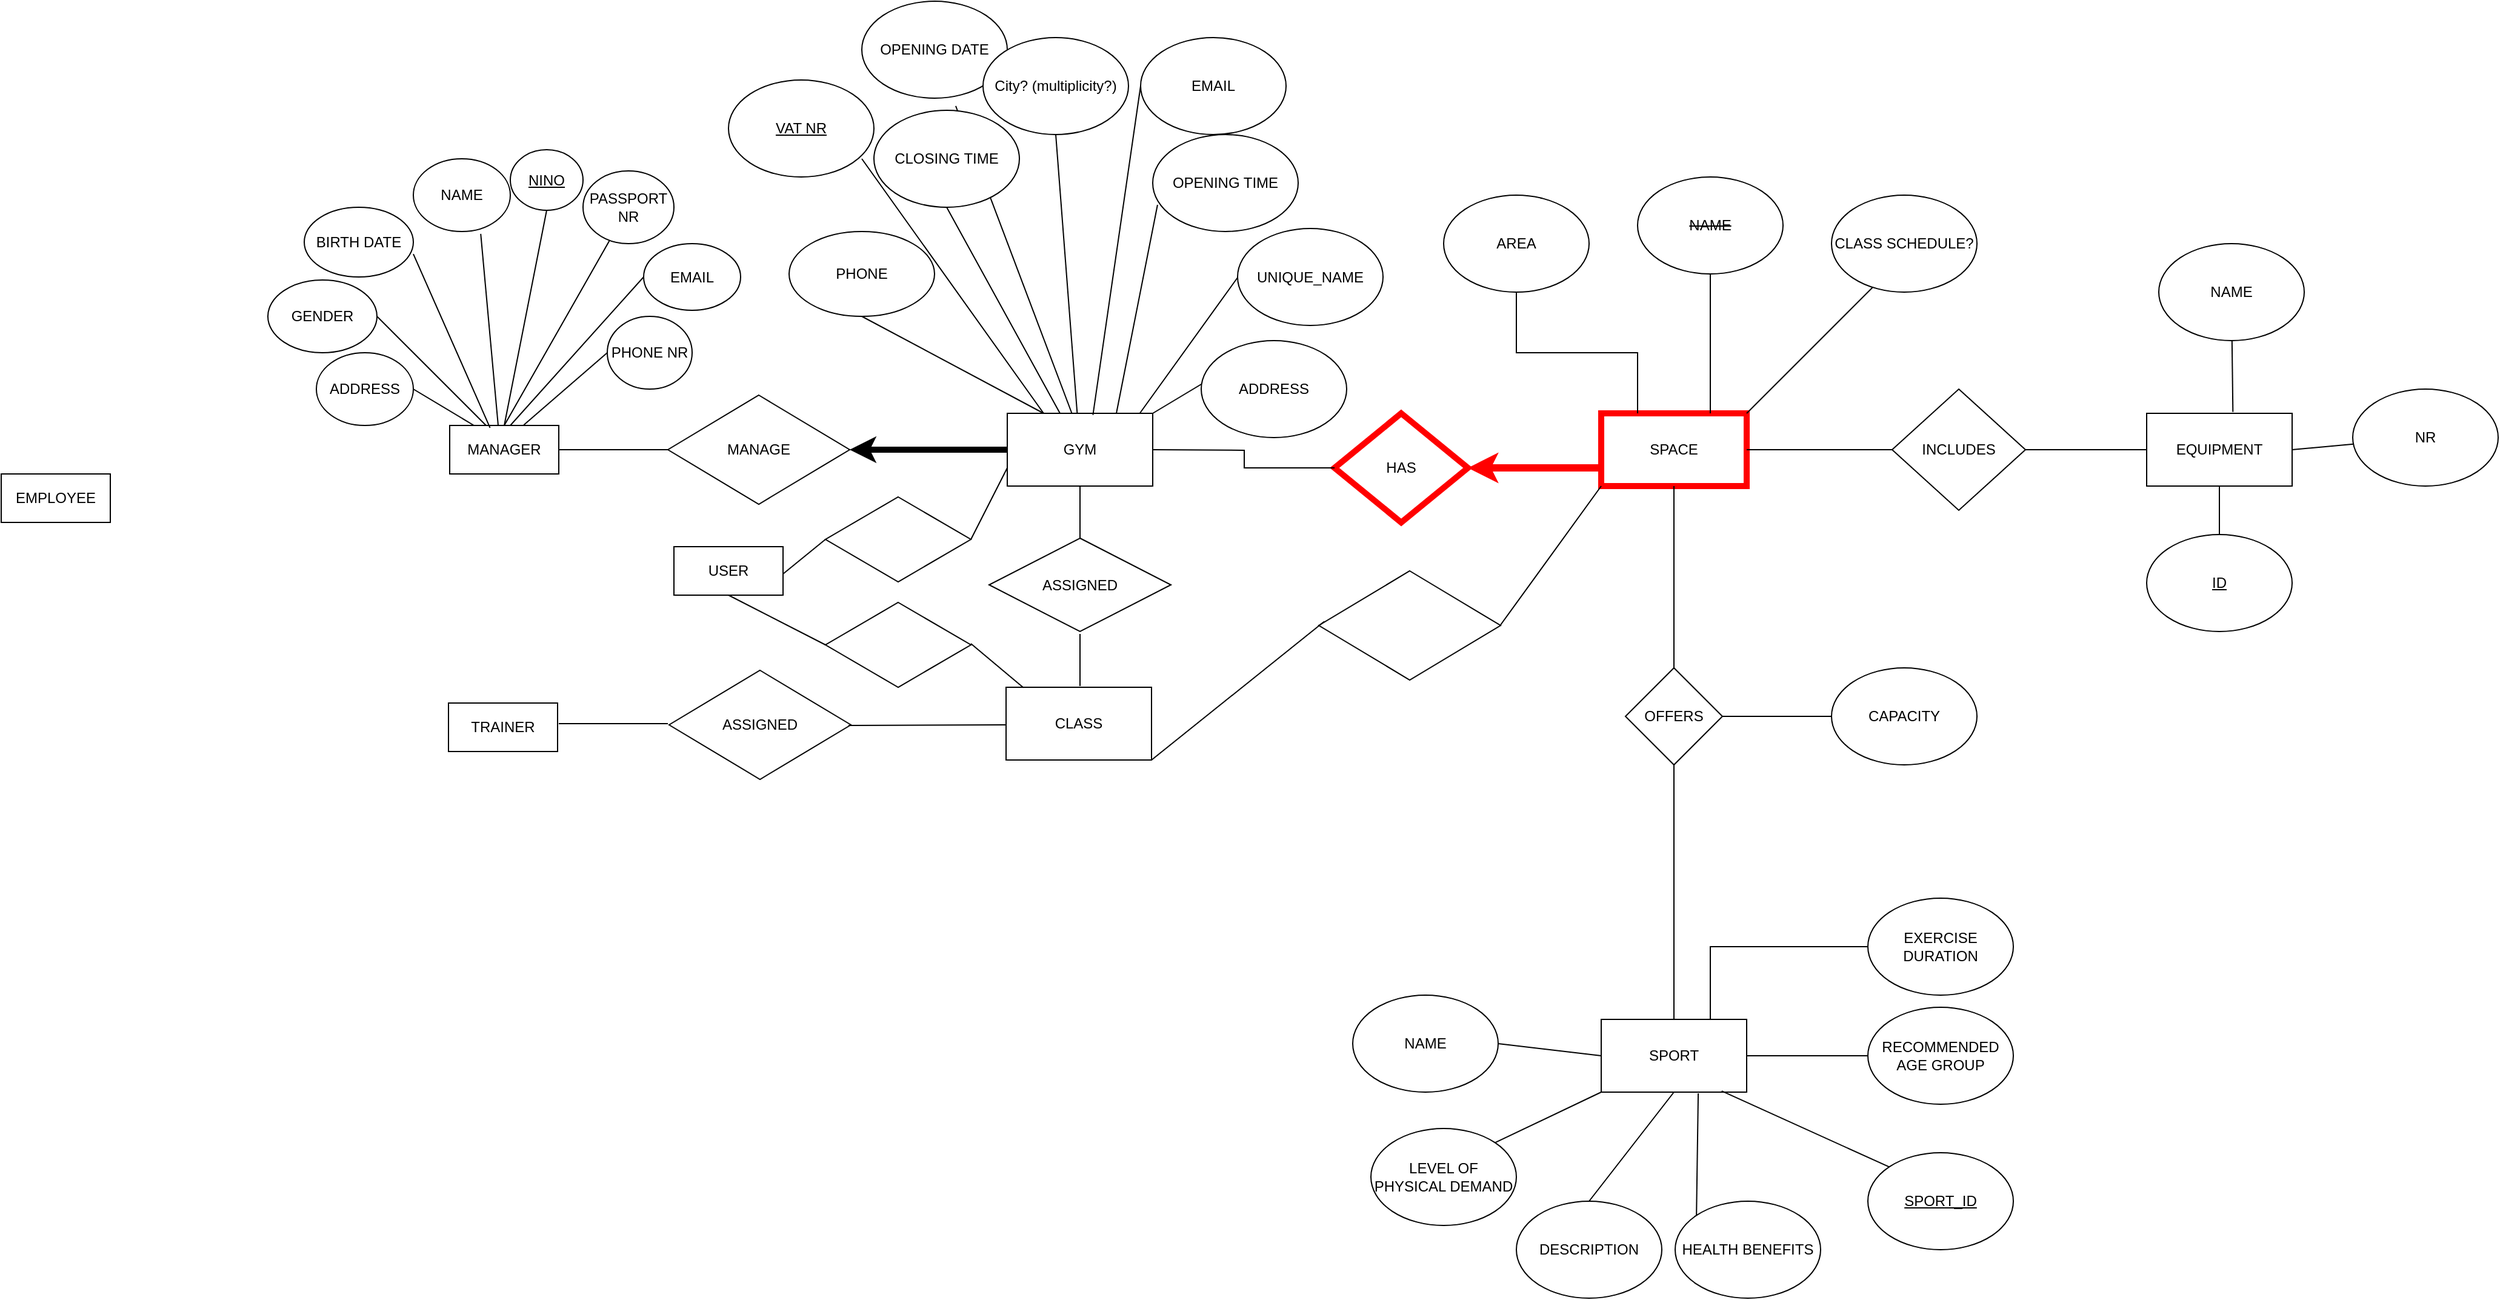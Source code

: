 <mxfile version="15.5.4" type="github">
  <diagram id="hdg2vdtkORWnQn_9mXNy" name="Page-1">
    <mxGraphModel dx="2086" dy="1724" grid="1" gridSize="10" guides="1" tooltips="1" connect="1" arrows="1" fold="1" page="1" pageScale="1" pageWidth="827" pageHeight="1169" math="0" shadow="0">
      <root>
        <mxCell id="0" />
        <mxCell id="1" parent="0" />
        <mxCell id="4TRkInArZm3En_-aM4AT-1" value="GYM" style="rounded=0;whiteSpace=wrap;html=1;hachureGap=4;pointerEvents=0;" parent="1" vertex="1">
          <mxGeometry x="570" y="190" width="120" height="60" as="geometry" />
        </mxCell>
        <mxCell id="4TRkInArZm3En_-aM4AT-2" value="MANAGE" style="rhombus;whiteSpace=wrap;html=1;hachureGap=4;pointerEvents=0;" parent="1" vertex="1">
          <mxGeometry x="290" y="175" width="150" height="90" as="geometry" />
        </mxCell>
        <mxCell id="4TRkInArZm3En_-aM4AT-4" value="" style="endArrow=none;html=1;sourcePerimeterSpacing=8;targetPerimeterSpacing=8;exitX=0;exitY=0.5;exitDx=0;exitDy=0;entryX=0.5;entryY=0;entryDx=0;entryDy=0;" parent="1" source="4TRkInArZm3En_-aM4AT-2" target="4TRkInArZm3En_-aM4AT-5" edge="1">
          <mxGeometry width="50" height="50" relative="1" as="geometry">
            <mxPoint x="370" y="220" as="sourcePoint" />
            <mxPoint x="260" y="220" as="targetPoint" />
          </mxGeometry>
        </mxCell>
        <mxCell id="4TRkInArZm3En_-aM4AT-5" value="MANAGER" style="rounded=0;whiteSpace=wrap;html=1;hachureGap=4;pointerEvents=0;direction=south;" parent="1" vertex="1">
          <mxGeometry x="110" y="200" width="90" height="40" as="geometry" />
        </mxCell>
        <mxCell id="4TRkInArZm3En_-aM4AT-6" value="&lt;u&gt;NINO&lt;/u&gt;" style="ellipse;whiteSpace=wrap;html=1;hachureGap=4;pointerEvents=0;" parent="1" vertex="1">
          <mxGeometry x="160" y="-27.5" width="60" height="50" as="geometry" />
        </mxCell>
        <mxCell id="4TRkInArZm3En_-aM4AT-10" value="PASSPORT NR" style="ellipse;whiteSpace=wrap;html=1;hachureGap=4;pointerEvents=0;" parent="1" vertex="1">
          <mxGeometry x="220" y="-10" width="75" height="60" as="geometry" />
        </mxCell>
        <mxCell id="4TRkInArZm3En_-aM4AT-11" value="EMAIL" style="ellipse;whiteSpace=wrap;html=1;hachureGap=4;pointerEvents=0;" parent="1" vertex="1">
          <mxGeometry x="270" y="50" width="80" height="55" as="geometry" />
        </mxCell>
        <mxCell id="4TRkInArZm3En_-aM4AT-13" value="NAME" style="ellipse;whiteSpace=wrap;html=1;hachureGap=4;pointerEvents=0;" parent="1" vertex="1">
          <mxGeometry x="80" y="-20" width="80" height="60" as="geometry" />
        </mxCell>
        <mxCell id="4TRkInArZm3En_-aM4AT-15" value="BIRTH DATE" style="ellipse;whiteSpace=wrap;html=1;hachureGap=4;pointerEvents=0;" parent="1" vertex="1">
          <mxGeometry x="-10" y="20" width="90" height="57.5" as="geometry" />
        </mxCell>
        <mxCell id="4TRkInArZm3En_-aM4AT-17" value="GENDER" style="ellipse;whiteSpace=wrap;html=1;hachureGap=4;pointerEvents=0;" parent="1" vertex="1">
          <mxGeometry x="-40" y="80" width="90" height="60" as="geometry" />
        </mxCell>
        <mxCell id="4TRkInArZm3En_-aM4AT-19" value="ADDRESS" style="ellipse;whiteSpace=wrap;html=1;hachureGap=4;pointerEvents=0;" parent="1" vertex="1">
          <mxGeometry y="140" width="80" height="60" as="geometry" />
        </mxCell>
        <mxCell id="4TRkInArZm3En_-aM4AT-23" value="PHONE NR" style="ellipse;whiteSpace=wrap;html=1;hachureGap=4;pointerEvents=0;" parent="1" vertex="1">
          <mxGeometry x="240" y="110" width="70" height="60" as="geometry" />
        </mxCell>
        <mxCell id="4TRkInArZm3En_-aM4AT-25" value="" style="endArrow=none;html=1;startSize=14;endSize=14;sourcePerimeterSpacing=8;targetPerimeterSpacing=8;exitX=1;exitY=0;exitDx=0;exitDy=0;entryX=0.5;entryY=0;entryDx=0;entryDy=0;" parent="1" source="4TRkInArZm3En_-aM4AT-1" target="4TRkInArZm3En_-aM4AT-26" edge="1">
          <mxGeometry width="50" height="50" relative="1" as="geometry">
            <mxPoint x="380" y="410" as="sourcePoint" />
            <mxPoint x="300" y="470" as="targetPoint" />
          </mxGeometry>
        </mxCell>
        <mxCell id="4TRkInArZm3En_-aM4AT-26" value="ADDRESS" style="ellipse;whiteSpace=wrap;html=1;hachureGap=4;pointerEvents=0;" parent="1" vertex="1">
          <mxGeometry x="730" y="130" width="120" height="80" as="geometry" />
        </mxCell>
        <mxCell id="4TRkInArZm3En_-aM4AT-29" value="&lt;u&gt;VAT NR&lt;/u&gt;" style="ellipse;whiteSpace=wrap;html=1;hachureGap=4;pointerEvents=0;" parent="1" vertex="1">
          <mxGeometry x="340" y="-85" width="120" height="80" as="geometry" />
        </mxCell>
        <mxCell id="4TRkInArZm3En_-aM4AT-30" value="UNIQUE_NAME" style="ellipse;whiteSpace=wrap;html=1;hachureGap=4;pointerEvents=0;" parent="1" vertex="1">
          <mxGeometry x="760" y="37.5" width="120" height="80" as="geometry" />
        </mxCell>
        <mxCell id="4TRkInArZm3En_-aM4AT-31" value="OPENING DATE" style="ellipse;whiteSpace=wrap;html=1;hachureGap=4;pointerEvents=0;" parent="1" vertex="1">
          <mxGeometry x="450" y="-150" width="120" height="80" as="geometry" />
        </mxCell>
        <mxCell id="4TRkInArZm3En_-aM4AT-32" value="PHONE" style="ellipse;whiteSpace=wrap;html=1;hachureGap=4;pointerEvents=0;" parent="1" vertex="1">
          <mxGeometry x="390" y="40" width="120" height="70" as="geometry" />
        </mxCell>
        <mxCell id="4TRkInArZm3En_-aM4AT-33" value="EMAIL" style="ellipse;whiteSpace=wrap;html=1;hachureGap=4;pointerEvents=0;" parent="1" vertex="1">
          <mxGeometry x="680" y="-120" width="120" height="80" as="geometry" />
        </mxCell>
        <mxCell id="4TRkInArZm3En_-aM4AT-34" value="OPENING TIME" style="ellipse;whiteSpace=wrap;html=1;hachureGap=4;pointerEvents=0;" parent="1" vertex="1">
          <mxGeometry x="690" y="-40" width="120" height="80" as="geometry" />
        </mxCell>
        <mxCell id="4TRkInArZm3En_-aM4AT-35" value="" style="endArrow=none;html=1;startSize=14;endSize=14;sourcePerimeterSpacing=8;targetPerimeterSpacing=8;exitX=0.25;exitY=0;exitDx=0;exitDy=0;" parent="1" source="4TRkInArZm3En_-aM4AT-1" edge="1">
          <mxGeometry width="50" height="50" relative="1" as="geometry">
            <mxPoint x="390" y="310" as="sourcePoint" />
            <mxPoint x="450" y="-20" as="targetPoint" />
          </mxGeometry>
        </mxCell>
        <mxCell id="4TRkInArZm3En_-aM4AT-36" value="" style="endArrow=none;html=1;startSize=14;endSize=14;sourcePerimeterSpacing=8;targetPerimeterSpacing=8;exitX=0.911;exitY=0;exitDx=0;exitDy=0;exitPerimeter=0;" parent="1" source="4TRkInArZm3En_-aM4AT-1" edge="1">
          <mxGeometry width="50" height="50" relative="1" as="geometry">
            <mxPoint x="390" y="310" as="sourcePoint" />
            <mxPoint x="760" y="78" as="targetPoint" />
          </mxGeometry>
        </mxCell>
        <mxCell id="4TRkInArZm3En_-aM4AT-37" value="" style="endArrow=none;html=1;startSize=14;endSize=14;sourcePerimeterSpacing=8;targetPerimeterSpacing=8;entryX=0.033;entryY=0.725;entryDx=0;entryDy=0;entryPerimeter=0;" parent="1" target="4TRkInArZm3En_-aM4AT-34" edge="1">
          <mxGeometry width="50" height="50" relative="1" as="geometry">
            <mxPoint x="660" y="190" as="sourcePoint" />
            <mxPoint x="710" y="70" as="targetPoint" />
          </mxGeometry>
        </mxCell>
        <mxCell id="4TRkInArZm3En_-aM4AT-38" value="" style="endArrow=none;html=1;startSize=14;endSize=14;sourcePerimeterSpacing=8;targetPerimeterSpacing=8;exitX=0.444;exitY=0;exitDx=0;exitDy=0;exitPerimeter=0;" parent="1" source="4TRkInArZm3En_-aM4AT-1" target="4TRkInArZm3En_-aM4AT-31" edge="1">
          <mxGeometry width="50" height="50" relative="1" as="geometry">
            <mxPoint x="390" y="310" as="sourcePoint" />
            <mxPoint x="550" y="-70" as="targetPoint" />
          </mxGeometry>
        </mxCell>
        <mxCell id="4TRkInArZm3En_-aM4AT-39" value="" style="endArrow=none;html=1;startSize=14;endSize=14;sourcePerimeterSpacing=8;targetPerimeterSpacing=8;exitX=0.25;exitY=0;exitDx=0;exitDy=0;entryX=0.5;entryY=1;entryDx=0;entryDy=0;" parent="1" source="4TRkInArZm3En_-aM4AT-1" target="4TRkInArZm3En_-aM4AT-32" edge="1">
          <mxGeometry width="50" height="50" relative="1" as="geometry">
            <mxPoint x="390" y="310" as="sourcePoint" />
            <mxPoint x="440" y="260" as="targetPoint" />
          </mxGeometry>
        </mxCell>
        <mxCell id="4TRkInArZm3En_-aM4AT-41" value="" style="endArrow=none;html=1;startSize=14;endSize=14;sourcePerimeterSpacing=8;targetPerimeterSpacing=8;entryX=0;entryY=0.5;entryDx=0;entryDy=0;exitX=0.589;exitY=0.022;exitDx=0;exitDy=0;exitPerimeter=0;" parent="1" source="4TRkInArZm3En_-aM4AT-1" target="4TRkInArZm3En_-aM4AT-33" edge="1">
          <mxGeometry width="50" height="50" relative="1" as="geometry">
            <mxPoint x="390" y="310" as="sourcePoint" />
            <mxPoint x="440" y="260" as="targetPoint" />
          </mxGeometry>
        </mxCell>
        <mxCell id="4TRkInArZm3En_-aM4AT-42" value="SPORT" style="rounded=0;whiteSpace=wrap;html=1;hachureGap=4;pointerEvents=0;" parent="1" vertex="1">
          <mxGeometry x="1060" y="690" width="120" height="60" as="geometry" />
        </mxCell>
        <mxCell id="4TRkInArZm3En_-aM4AT-43" value="NAME" style="ellipse;whiteSpace=wrap;html=1;hachureGap=4;pointerEvents=0;" parent="1" vertex="1">
          <mxGeometry x="855" y="670" width="120" height="80" as="geometry" />
        </mxCell>
        <mxCell id="4TRkInArZm3En_-aM4AT-44" value="DESCRIPTION" style="ellipse;whiteSpace=wrap;html=1;hachureGap=4;pointerEvents=0;" parent="1" vertex="1">
          <mxGeometry x="990" y="840" width="120" height="80" as="geometry" />
        </mxCell>
        <mxCell id="4TRkInArZm3En_-aM4AT-45" value="HEALTH BENEFITS" style="ellipse;whiteSpace=wrap;html=1;hachureGap=4;pointerEvents=0;" parent="1" vertex="1">
          <mxGeometry x="1121" y="840" width="120" height="80" as="geometry" />
        </mxCell>
        <mxCell id="4TRkInArZm3En_-aM4AT-46" value="RECOMMENDED AGE GROUP" style="ellipse;whiteSpace=wrap;html=1;hachureGap=4;pointerEvents=0;" parent="1" vertex="1">
          <mxGeometry x="1280" y="680" width="120" height="80" as="geometry" />
        </mxCell>
        <mxCell id="4TRkInArZm3En_-aM4AT-47" value="EXERCISE DURATION" style="ellipse;whiteSpace=wrap;html=1;hachureGap=4;pointerEvents=0;" parent="1" vertex="1">
          <mxGeometry x="1280" y="590" width="120" height="80" as="geometry" />
        </mxCell>
        <mxCell id="4TRkInArZm3En_-aM4AT-48" value="LEVEL OF PHYSICAL DEMAND" style="ellipse;whiteSpace=wrap;html=1;hachureGap=4;pointerEvents=0;" parent="1" vertex="1">
          <mxGeometry x="870" y="780" width="120" height="80" as="geometry" />
        </mxCell>
        <mxCell id="4TRkInArZm3En_-aM4AT-50" value="" style="endArrow=none;html=1;startSize=14;endSize=14;sourcePerimeterSpacing=8;targetPerimeterSpacing=8;exitX=1;exitY=0.5;exitDx=0;exitDy=0;entryX=0;entryY=0.5;entryDx=0;entryDy=0;" parent="1" source="4TRkInArZm3En_-aM4AT-43" target="4TRkInArZm3En_-aM4AT-42" edge="1">
          <mxGeometry width="50" height="50" relative="1" as="geometry">
            <mxPoint x="390" y="690" as="sourcePoint" />
            <mxPoint x="440" y="640" as="targetPoint" />
          </mxGeometry>
        </mxCell>
        <mxCell id="4TRkInArZm3En_-aM4AT-51" value="" style="endArrow=none;html=1;startSize=14;endSize=14;sourcePerimeterSpacing=8;targetPerimeterSpacing=8;exitX=1;exitY=0;exitDx=0;exitDy=0;entryX=0;entryY=1;entryDx=0;entryDy=0;" parent="1" source="4TRkInArZm3En_-aM4AT-48" target="4TRkInArZm3En_-aM4AT-42" edge="1">
          <mxGeometry width="50" height="50" relative="1" as="geometry">
            <mxPoint x="390" y="690" as="sourcePoint" />
            <mxPoint x="440" y="640" as="targetPoint" />
          </mxGeometry>
        </mxCell>
        <mxCell id="4TRkInArZm3En_-aM4AT-52" value="" style="endArrow=none;html=1;startSize=14;endSize=14;sourcePerimeterSpacing=8;targetPerimeterSpacing=8;exitX=0.5;exitY=0;exitDx=0;exitDy=0;entryX=0.5;entryY=1;entryDx=0;entryDy=0;" parent="1" source="4TRkInArZm3En_-aM4AT-44" target="4TRkInArZm3En_-aM4AT-42" edge="1">
          <mxGeometry width="50" height="50" relative="1" as="geometry">
            <mxPoint x="400" y="890" as="sourcePoint" />
            <mxPoint x="450" y="840" as="targetPoint" />
          </mxGeometry>
        </mxCell>
        <mxCell id="4TRkInArZm3En_-aM4AT-53" value="" style="endArrow=none;html=1;startSize=14;endSize=14;sourcePerimeterSpacing=8;targetPerimeterSpacing=8;entryX=0;entryY=0;entryDx=0;entryDy=0;exitX=0.667;exitY=1.017;exitDx=0;exitDy=0;exitPerimeter=0;" parent="1" source="4TRkInArZm3En_-aM4AT-42" target="4TRkInArZm3En_-aM4AT-45" edge="1">
          <mxGeometry width="50" height="50" relative="1" as="geometry">
            <mxPoint x="430" y="720" as="sourcePoint" />
            <mxPoint x="440" y="640" as="targetPoint" />
          </mxGeometry>
        </mxCell>
        <mxCell id="4TRkInArZm3En_-aM4AT-54" value="" style="endArrow=none;html=1;startSize=14;endSize=14;sourcePerimeterSpacing=8;targetPerimeterSpacing=8;entryX=1;entryY=0.5;entryDx=0;entryDy=0;exitX=0;exitY=0.5;exitDx=0;exitDy=0;" parent="1" source="4TRkInArZm3En_-aM4AT-46" target="4TRkInArZm3En_-aM4AT-42" edge="1">
          <mxGeometry width="50" height="50" relative="1" as="geometry">
            <mxPoint x="390" y="690" as="sourcePoint" />
            <mxPoint x="440" y="640" as="targetPoint" />
          </mxGeometry>
        </mxCell>
        <mxCell id="TNOlmFblQoI8VBXt5ZoZ-1" value="City? (multiplicity?)" style="ellipse;whiteSpace=wrap;html=1;" parent="1" vertex="1">
          <mxGeometry x="550" y="-120" width="120" height="80" as="geometry" />
        </mxCell>
        <mxCell id="TNOlmFblQoI8VBXt5ZoZ-2" value="" style="endArrow=none;html=1;entryX=0.5;entryY=1;entryDx=0;entryDy=0;" parent="1" source="4TRkInArZm3En_-aM4AT-1" target="TNOlmFblQoI8VBXt5ZoZ-1" edge="1">
          <mxGeometry width="50" height="50" relative="1" as="geometry">
            <mxPoint x="630" y="180" as="sourcePoint" />
            <mxPoint x="840" y="290" as="targetPoint" />
          </mxGeometry>
        </mxCell>
        <mxCell id="TNOlmFblQoI8VBXt5ZoZ-3" value="CLOSING TIME" style="ellipse;whiteSpace=wrap;html=1;" parent="1" vertex="1">
          <mxGeometry x="460" y="-60" width="120" height="80" as="geometry" />
        </mxCell>
        <mxCell id="TNOlmFblQoI8VBXt5ZoZ-4" value="" style="endArrow=none;html=1;exitX=0.5;exitY=1;exitDx=0;exitDy=0;" parent="1" source="TNOlmFblQoI8VBXt5ZoZ-3" target="4TRkInArZm3En_-aM4AT-1" edge="1">
          <mxGeometry width="50" height="50" relative="1" as="geometry">
            <mxPoint x="710" y="340" as="sourcePoint" />
            <mxPoint x="760" y="290" as="targetPoint" />
          </mxGeometry>
        </mxCell>
        <mxCell id="TNOlmFblQoI8VBXt5ZoZ-7" value="SPACE" style="rounded=0;whiteSpace=wrap;html=1;strokeWidth=5;strokeColor=#FF0000;" parent="1" vertex="1">
          <mxGeometry x="1060" y="190" width="120" height="60" as="geometry" />
        </mxCell>
        <mxCell id="TNOlmFblQoI8VBXt5ZoZ-8" value="&lt;strike&gt;NAME&lt;/strike&gt;" style="ellipse;whiteSpace=wrap;html=1;" parent="1" vertex="1">
          <mxGeometry x="1090" y="-5" width="120" height="80" as="geometry" />
        </mxCell>
        <mxCell id="TNOlmFblQoI8VBXt5ZoZ-10" value="" style="endArrow=none;html=1;exitX=0.75;exitY=0;exitDx=0;exitDy=0;" parent="1" source="TNOlmFblQoI8VBXt5ZoZ-7" target="TNOlmFblQoI8VBXt5ZoZ-8" edge="1">
          <mxGeometry width="50" height="50" relative="1" as="geometry">
            <mxPoint x="1130" y="490" as="sourcePoint" />
            <mxPoint x="1180" y="440" as="targetPoint" />
          </mxGeometry>
        </mxCell>
        <mxCell id="TNOlmFblQoI8VBXt5ZoZ-13" value="HAS" style="rhombus;whiteSpace=wrap;html=1;strokeWidth=5;strokeColor=#FF0000;" parent="1" vertex="1">
          <mxGeometry x="840" y="190" width="110" height="90" as="geometry" />
        </mxCell>
        <mxCell id="TNOlmFblQoI8VBXt5ZoZ-29" value="" style="endArrow=none;html=1;fillColor=#000000;exitX=0.5;exitY=0;exitDx=0;exitDy=0;entryX=0.5;entryY=1;entryDx=0;entryDy=0;" parent="1" source="TNOlmFblQoI8VBXt5ZoZ-30" target="TNOlmFblQoI8VBXt5ZoZ-7" edge="1">
          <mxGeometry width="50" height="50" relative="1" as="geometry">
            <mxPoint x="1070" y="590" as="sourcePoint" />
            <mxPoint x="1060" y="320" as="targetPoint" />
          </mxGeometry>
        </mxCell>
        <mxCell id="TNOlmFblQoI8VBXt5ZoZ-30" value="OFFERS" style="rhombus;whiteSpace=wrap;html=1;" parent="1" vertex="1">
          <mxGeometry x="1080" y="400" width="80" height="80" as="geometry" />
        </mxCell>
        <mxCell id="TNOlmFblQoI8VBXt5ZoZ-31" value="CAPACITY" style="ellipse;whiteSpace=wrap;html=1;" parent="1" vertex="1">
          <mxGeometry x="1250" y="400" width="120" height="80" as="geometry" />
        </mxCell>
        <mxCell id="TNOlmFblQoI8VBXt5ZoZ-32" value="" style="endArrow=none;html=1;fillColor=#000000;exitX=1;exitY=0.5;exitDx=0;exitDy=0;entryX=0;entryY=0.5;entryDx=0;entryDy=0;" parent="1" source="TNOlmFblQoI8VBXt5ZoZ-30" target="TNOlmFblQoI8VBXt5ZoZ-31" edge="1">
          <mxGeometry width="50" height="50" relative="1" as="geometry">
            <mxPoint x="770" y="560" as="sourcePoint" />
            <mxPoint x="820" y="510" as="targetPoint" />
          </mxGeometry>
        </mxCell>
        <mxCell id="TNOlmFblQoI8VBXt5ZoZ-34" value="" style="endArrow=none;html=1;fillColor=#000000;entryX=0.5;entryY=0;entryDx=0;entryDy=0;exitX=0.5;exitY=1;exitDx=0;exitDy=0;" parent="1" source="TNOlmFblQoI8VBXt5ZoZ-30" target="4TRkInArZm3En_-aM4AT-42" edge="1">
          <mxGeometry width="50" height="50" relative="1" as="geometry">
            <mxPoint x="1380" y="260" as="sourcePoint" />
            <mxPoint x="820" y="510" as="targetPoint" />
          </mxGeometry>
        </mxCell>
        <mxCell id="TNOlmFblQoI8VBXt5ZoZ-56" value="EQUIPMENT" style="rounded=0;whiteSpace=wrap;html=1;" parent="1" vertex="1">
          <mxGeometry x="1510" y="190" width="120" height="60" as="geometry" />
        </mxCell>
        <mxCell id="TNOlmFblQoI8VBXt5ZoZ-57" value="INCLUDES" style="rhombus;whiteSpace=wrap;html=1;" parent="1" vertex="1">
          <mxGeometry x="1300" y="170" width="110" height="100" as="geometry" />
        </mxCell>
        <mxCell id="TNOlmFblQoI8VBXt5ZoZ-58" value="" style="endArrow=none;html=1;fillColor=#000000;entryX=1;entryY=0.5;entryDx=0;entryDy=0;exitX=0;exitY=0.5;exitDx=0;exitDy=0;" parent="1" source="TNOlmFblQoI8VBXt5ZoZ-57" target="TNOlmFblQoI8VBXt5ZoZ-7" edge="1">
          <mxGeometry width="50" height="50" relative="1" as="geometry">
            <mxPoint x="840" y="510" as="sourcePoint" />
            <mxPoint x="890" y="460" as="targetPoint" />
          </mxGeometry>
        </mxCell>
        <mxCell id="TNOlmFblQoI8VBXt5ZoZ-59" value="" style="endArrow=none;html=1;fillColor=#000000;exitX=1;exitY=0.5;exitDx=0;exitDy=0;entryX=0;entryY=0.5;entryDx=0;entryDy=0;" parent="1" source="TNOlmFblQoI8VBXt5ZoZ-57" target="TNOlmFblQoI8VBXt5ZoZ-56" edge="1">
          <mxGeometry width="50" height="50" relative="1" as="geometry">
            <mxPoint x="840" y="510" as="sourcePoint" />
            <mxPoint x="890" y="460" as="targetPoint" />
          </mxGeometry>
        </mxCell>
        <mxCell id="TNOlmFblQoI8VBXt5ZoZ-60" value="NAME" style="ellipse;whiteSpace=wrap;html=1;" parent="1" vertex="1">
          <mxGeometry x="1520" y="50" width="120" height="80" as="geometry" />
        </mxCell>
        <mxCell id="TNOlmFblQoI8VBXt5ZoZ-61" value="NR" style="ellipse;whiteSpace=wrap;html=1;" parent="1" vertex="1">
          <mxGeometry x="1680" y="170" width="120" height="80" as="geometry" />
        </mxCell>
        <mxCell id="TNOlmFblQoI8VBXt5ZoZ-64" value="" style="endArrow=none;html=1;fillColor=#000000;exitX=0.593;exitY=-0.019;exitDx=0;exitDy=0;exitPerimeter=0;" parent="1" source="TNOlmFblQoI8VBXt5ZoZ-56" target="TNOlmFblQoI8VBXt5ZoZ-60" edge="1">
          <mxGeometry width="50" height="50" relative="1" as="geometry">
            <mxPoint x="930" y="510" as="sourcePoint" />
            <mxPoint x="980" y="460" as="targetPoint" />
          </mxGeometry>
        </mxCell>
        <mxCell id="TNOlmFblQoI8VBXt5ZoZ-65" value="" style="endArrow=none;html=1;fillColor=#000000;exitX=1;exitY=0.5;exitDx=0;exitDy=0;" parent="1" source="TNOlmFblQoI8VBXt5ZoZ-56" target="TNOlmFblQoI8VBXt5ZoZ-61" edge="1">
          <mxGeometry width="50" height="50" relative="1" as="geometry">
            <mxPoint x="930" y="510" as="sourcePoint" />
            <mxPoint x="980" y="460" as="targetPoint" />
          </mxGeometry>
        </mxCell>
        <mxCell id="zpkmHXnzWcy7r22Rmnru-4" value="" style="endArrow=none;html=1;rounded=0;edgeStyle=orthogonalEdgeStyle;entryX=0;entryY=0.5;entryDx=0;entryDy=0;" parent="1" target="TNOlmFblQoI8VBXt5ZoZ-13" edge="1">
          <mxGeometry relative="1" as="geometry">
            <mxPoint x="690" y="220" as="sourcePoint" />
            <mxPoint x="710" y="290" as="targetPoint" />
          </mxGeometry>
        </mxCell>
        <mxCell id="zpkmHXnzWcy7r22Rmnru-5" value="AREA" style="ellipse;whiteSpace=wrap;html=1;" parent="1" vertex="1">
          <mxGeometry x="930" y="10" width="120" height="80" as="geometry" />
        </mxCell>
        <mxCell id="zpkmHXnzWcy7r22Rmnru-7" value="" style="endArrow=none;html=1;rounded=0;edgeStyle=orthogonalEdgeStyle;exitX=0.5;exitY=1;exitDx=0;exitDy=0;entryX=0.25;entryY=0;entryDx=0;entryDy=0;" parent="1" source="zpkmHXnzWcy7r22Rmnru-5" target="TNOlmFblQoI8VBXt5ZoZ-7" edge="1">
          <mxGeometry relative="1" as="geometry">
            <mxPoint x="1240" y="190" as="sourcePoint" />
            <mxPoint x="1400" y="190" as="targetPoint" />
          </mxGeometry>
        </mxCell>
        <mxCell id="zpkmHXnzWcy7r22Rmnru-8" value="&lt;u&gt;ID&lt;/u&gt;" style="ellipse;whiteSpace=wrap;html=1;" parent="1" vertex="1">
          <mxGeometry x="1510" y="290" width="120" height="80" as="geometry" />
        </mxCell>
        <mxCell id="zpkmHXnzWcy7r22Rmnru-9" value="" style="endArrow=none;html=1;rounded=0;edgeStyle=orthogonalEdgeStyle;exitX=0.5;exitY=1;exitDx=0;exitDy=0;" parent="1" source="TNOlmFblQoI8VBXt5ZoZ-56" target="zpkmHXnzWcy7r22Rmnru-8" edge="1">
          <mxGeometry relative="1" as="geometry">
            <mxPoint x="1240" y="290" as="sourcePoint" />
            <mxPoint x="1400" y="290" as="targetPoint" />
          </mxGeometry>
        </mxCell>
        <mxCell id="zpkmHXnzWcy7r22Rmnru-12" value="" style="endArrow=none;html=1;rounded=0;edgeStyle=orthogonalEdgeStyle;exitX=0.75;exitY=0;exitDx=0;exitDy=0;entryX=0;entryY=0.5;entryDx=0;entryDy=0;" parent="1" source="4TRkInArZm3En_-aM4AT-42" target="4TRkInArZm3En_-aM4AT-47" edge="1">
          <mxGeometry relative="1" as="geometry">
            <mxPoint x="830" y="490" as="sourcePoint" />
            <mxPoint x="990" y="490" as="targetPoint" />
          </mxGeometry>
        </mxCell>
        <mxCell id="eBdyAH_MPgxRvwM_sHwe-2" value="" style="edgeStyle=segmentEdgeStyle;endArrow=classic;html=1;rounded=0;entryX=1;entryY=0.5;entryDx=0;entryDy=0;exitX=0;exitY=0.75;exitDx=0;exitDy=0;strokeColor=#FF0000;strokeWidth=6;" parent="1" source="TNOlmFblQoI8VBXt5ZoZ-7" target="TNOlmFblQoI8VBXt5ZoZ-13" edge="1">
          <mxGeometry width="50" height="50" relative="1" as="geometry">
            <mxPoint x="890" y="430" as="sourcePoint" />
            <mxPoint x="940" y="380" as="targetPoint" />
          </mxGeometry>
        </mxCell>
        <mxCell id="eBdyAH_MPgxRvwM_sHwe-4" value="" style="edgeStyle=segmentEdgeStyle;endArrow=classic;html=1;rounded=0;entryX=1;entryY=0.5;entryDx=0;entryDy=0;exitX=0;exitY=0.5;exitDx=0;exitDy=0;strokeColor=#000000;strokeWidth=5;" parent="1" source="4TRkInArZm3En_-aM4AT-1" target="4TRkInArZm3En_-aM4AT-2" edge="1">
          <mxGeometry width="50" height="50" relative="1" as="geometry">
            <mxPoint x="550" y="219.41" as="sourcePoint" />
            <mxPoint x="440" y="219.41" as="targetPoint" />
          </mxGeometry>
        </mxCell>
        <mxCell id="eBdyAH_MPgxRvwM_sHwe-5" value="&lt;u&gt;SPORT_ID&lt;/u&gt;" style="ellipse;whiteSpace=wrap;html=1;hachureGap=4;pointerEvents=0;" parent="1" vertex="1">
          <mxGeometry x="1280" y="800" width="120" height="80" as="geometry" />
        </mxCell>
        <mxCell id="eBdyAH_MPgxRvwM_sHwe-6" value="" style="endArrow=none;html=1;startSize=14;endSize=14;sourcePerimeterSpacing=8;targetPerimeterSpacing=8;entryX=0;entryY=0;entryDx=0;entryDy=0;exitX=0.828;exitY=0.985;exitDx=0;exitDy=0;exitPerimeter=0;" parent="1" source="4TRkInArZm3En_-aM4AT-42" target="eBdyAH_MPgxRvwM_sHwe-5" edge="1">
          <mxGeometry width="50" height="50" relative="1" as="geometry">
            <mxPoint x="1150.04" y="761.02" as="sourcePoint" />
            <mxPoint x="1148.574" y="861.716" as="targetPoint" />
          </mxGeometry>
        </mxCell>
        <mxCell id="eBdyAH_MPgxRvwM_sHwe-7" value="" style="endArrow=none;html=1;exitX=1;exitY=0;exitDx=0;exitDy=0;" parent="1" source="TNOlmFblQoI8VBXt5ZoZ-7" edge="1">
          <mxGeometry width="50" height="50" relative="1" as="geometry">
            <mxPoint x="1160" y="200" as="sourcePoint" />
            <mxPoint x="1290" y="80" as="targetPoint" />
          </mxGeometry>
        </mxCell>
        <mxCell id="eBdyAH_MPgxRvwM_sHwe-8" value="CLASS SCHEDULE?" style="ellipse;whiteSpace=wrap;html=1;" parent="1" vertex="1">
          <mxGeometry x="1250" y="10" width="120" height="80" as="geometry" />
        </mxCell>
        <mxCell id="tNda1Z0GmUHyKusS0e5Z-8" value="" style="endArrow=none;html=1;rounded=0;exitX=0;exitY=0.5;exitDx=0;exitDy=0;entryX=0.5;entryY=1;entryDx=0;entryDy=0;" edge="1" parent="1" source="4TRkInArZm3En_-aM4AT-5" target="4TRkInArZm3En_-aM4AT-6">
          <mxGeometry width="50" height="50" relative="1" as="geometry">
            <mxPoint x="120" y="70" as="sourcePoint" />
            <mxPoint x="170" y="20" as="targetPoint" />
          </mxGeometry>
        </mxCell>
        <mxCell id="tNda1Z0GmUHyKusS0e5Z-9" value="" style="endArrow=none;html=1;rounded=0;exitX=0;exitY=0.5;exitDx=0;exitDy=0;" edge="1" parent="1" source="4TRkInArZm3En_-aM4AT-5" target="4TRkInArZm3En_-aM4AT-10">
          <mxGeometry width="50" height="50" relative="1" as="geometry">
            <mxPoint x="165" y="210" as="sourcePoint" />
            <mxPoint x="200" y="32.5" as="targetPoint" />
          </mxGeometry>
        </mxCell>
        <mxCell id="tNda1Z0GmUHyKusS0e5Z-10" value="" style="endArrow=none;html=1;rounded=0;entryX=0;entryY=0.5;entryDx=0;entryDy=0;" edge="1" parent="1" target="4TRkInArZm3En_-aM4AT-11">
          <mxGeometry width="50" height="50" relative="1" as="geometry">
            <mxPoint x="160" y="200" as="sourcePoint" />
            <mxPoint x="252.017" y="57.323" as="targetPoint" />
          </mxGeometry>
        </mxCell>
        <mxCell id="tNda1Z0GmUHyKusS0e5Z-11" value="" style="endArrow=none;html=1;rounded=0;entryX=0;entryY=0.5;entryDx=0;entryDy=0;exitX=-0.008;exitY=0.321;exitDx=0;exitDy=0;exitPerimeter=0;" edge="1" parent="1" source="4TRkInArZm3En_-aM4AT-5" target="4TRkInArZm3En_-aM4AT-23">
          <mxGeometry width="50" height="50" relative="1" as="geometry">
            <mxPoint x="170" y="210" as="sourcePoint" />
            <mxPoint x="280" y="87.5" as="targetPoint" />
          </mxGeometry>
        </mxCell>
        <mxCell id="tNda1Z0GmUHyKusS0e5Z-12" value="" style="endArrow=none;html=1;rounded=0;entryX=0.695;entryY=1.032;entryDx=0;entryDy=0;entryPerimeter=0;" edge="1" parent="1" target="4TRkInArZm3En_-aM4AT-13">
          <mxGeometry width="50" height="50" relative="1" as="geometry">
            <mxPoint x="150" y="200" as="sourcePoint" />
            <mxPoint x="200" y="32.5" as="targetPoint" />
          </mxGeometry>
        </mxCell>
        <mxCell id="tNda1Z0GmUHyKusS0e5Z-13" value="" style="endArrow=none;html=1;rounded=0;entryX=1;entryY=0.671;entryDx=0;entryDy=0;entryPerimeter=0;exitX=0.048;exitY=0.63;exitDx=0;exitDy=0;exitPerimeter=0;" edge="1" parent="1" source="4TRkInArZm3En_-aM4AT-5" target="4TRkInArZm3En_-aM4AT-15">
          <mxGeometry width="50" height="50" relative="1" as="geometry">
            <mxPoint x="94.4" y="198.08" as="sourcePoint" />
            <mxPoint x="80.0" y="40.0" as="targetPoint" />
          </mxGeometry>
        </mxCell>
        <mxCell id="tNda1Z0GmUHyKusS0e5Z-14" value="" style="endArrow=none;html=1;rounded=0;entryX=1;entryY=0.5;entryDx=0;entryDy=0;" edge="1" parent="1" target="4TRkInArZm3En_-aM4AT-17">
          <mxGeometry width="50" height="50" relative="1" as="geometry">
            <mxPoint x="140" y="200" as="sourcePoint" />
            <mxPoint x="90" y="68.582" as="targetPoint" />
          </mxGeometry>
        </mxCell>
        <mxCell id="tNda1Z0GmUHyKusS0e5Z-15" value="" style="endArrow=none;html=1;rounded=0;entryX=1;entryY=0.5;entryDx=0;entryDy=0;" edge="1" parent="1" target="4TRkInArZm3En_-aM4AT-19">
          <mxGeometry width="50" height="50" relative="1" as="geometry">
            <mxPoint x="130" y="200" as="sourcePoint" />
            <mxPoint x="60" y="120" as="targetPoint" />
          </mxGeometry>
        </mxCell>
        <mxCell id="tNda1Z0GmUHyKusS0e5Z-16" value="EMPLOYEE" style="rounded=0;whiteSpace=wrap;html=1;hachureGap=4;pointerEvents=0;direction=south;" vertex="1" parent="1">
          <mxGeometry x="-260" y="240" width="90" height="40" as="geometry" />
        </mxCell>
        <mxCell id="tNda1Z0GmUHyKusS0e5Z-17" value="TRAINER" style="rounded=0;whiteSpace=wrap;html=1;hachureGap=4;pointerEvents=0;direction=south;" vertex="1" parent="1">
          <mxGeometry x="109" y="429" width="90" height="40" as="geometry" />
        </mxCell>
        <mxCell id="tNda1Z0GmUHyKusS0e5Z-21" value="CLASS" style="rounded=0;whiteSpace=wrap;html=1;hachureGap=4;pointerEvents=0;" vertex="1" parent="1">
          <mxGeometry x="569" y="416" width="120" height="60" as="geometry" />
        </mxCell>
        <mxCell id="tNda1Z0GmUHyKusS0e5Z-23" value="USER" style="rounded=0;whiteSpace=wrap;html=1;hachureGap=4;pointerEvents=0;direction=south;" vertex="1" parent="1">
          <mxGeometry x="295" y="300" width="90" height="40" as="geometry" />
        </mxCell>
        <mxCell id="tNda1Z0GmUHyKusS0e5Z-24" value="ASSIGNED" style="rhombus;whiteSpace=wrap;html=1;hachureGap=4;pointerEvents=0;" vertex="1" parent="1">
          <mxGeometry x="291" y="402" width="150" height="90" as="geometry" />
        </mxCell>
        <mxCell id="tNda1Z0GmUHyKusS0e5Z-27" value="" style="endArrow=none;html=1;sourcePerimeterSpacing=8;targetPerimeterSpacing=8;exitX=0;exitY=0.5;exitDx=0;exitDy=0;entryX=0.5;entryY=0;entryDx=0;entryDy=0;" edge="1" parent="1">
          <mxGeometry width="50" height="50" relative="1" as="geometry">
            <mxPoint x="290" y="446" as="sourcePoint" />
            <mxPoint x="200" y="446" as="targetPoint" />
          </mxGeometry>
        </mxCell>
        <mxCell id="tNda1Z0GmUHyKusS0e5Z-28" value="" style="endArrow=none;html=1;sourcePerimeterSpacing=8;targetPerimeterSpacing=8;exitX=0;exitY=0.5;exitDx=0;exitDy=0;entryX=0.5;entryY=0;entryDx=0;entryDy=0;" edge="1" parent="1">
          <mxGeometry width="50" height="50" relative="1" as="geometry">
            <mxPoint x="569" y="447" as="sourcePoint" />
            <mxPoint x="439" y="447.5" as="targetPoint" />
          </mxGeometry>
        </mxCell>
        <mxCell id="tNda1Z0GmUHyKusS0e5Z-29" value="ASSIGNED" style="rhombus;whiteSpace=wrap;html=1;hachureGap=4;pointerEvents=0;" vertex="1" parent="1">
          <mxGeometry x="555" y="293" width="150" height="77" as="geometry" />
        </mxCell>
        <mxCell id="tNda1Z0GmUHyKusS0e5Z-30" value="" style="rhombus;whiteSpace=wrap;html=1;hachureGap=4;pointerEvents=0;" vertex="1" parent="1">
          <mxGeometry x="827" y="320" width="150" height="90" as="geometry" />
        </mxCell>
        <mxCell id="tNda1Z0GmUHyKusS0e5Z-31" value="" style="endArrow=none;html=1;sourcePerimeterSpacing=8;targetPerimeterSpacing=8;entryX=0.5;entryY=0;entryDx=0;entryDy=0;exitX=0;exitY=1;exitDx=0;exitDy=0;" edge="1" parent="1" source="TNOlmFblQoI8VBXt5ZoZ-7">
          <mxGeometry width="50" height="50" relative="1" as="geometry">
            <mxPoint x="1060" y="260" as="sourcePoint" />
            <mxPoint x="977" y="364.5" as="targetPoint" />
          </mxGeometry>
        </mxCell>
        <mxCell id="tNda1Z0GmUHyKusS0e5Z-32" value="" style="endArrow=none;html=1;sourcePerimeterSpacing=8;targetPerimeterSpacing=8;entryX=1;entryY=1;entryDx=0;entryDy=0;" edge="1" parent="1" target="tNda1Z0GmUHyKusS0e5Z-21">
          <mxGeometry width="50" height="50" relative="1" as="geometry">
            <mxPoint x="831.5" y="361.75" as="sourcePoint" />
            <mxPoint x="748.5" y="466.25" as="targetPoint" />
          </mxGeometry>
        </mxCell>
        <mxCell id="tNda1Z0GmUHyKusS0e5Z-34" value="" style="endArrow=none;html=1;sourcePerimeterSpacing=8;targetPerimeterSpacing=8;exitX=0.5;exitY=1;exitDx=0;exitDy=0;entryX=0.5;entryY=0;entryDx=0;entryDy=0;" edge="1" parent="1" source="4TRkInArZm3En_-aM4AT-1" target="tNda1Z0GmUHyKusS0e5Z-29">
          <mxGeometry width="50" height="50" relative="1" as="geometry">
            <mxPoint x="580" y="452" as="sourcePoint" />
            <mxPoint x="450" y="452.5" as="targetPoint" />
          </mxGeometry>
        </mxCell>
        <mxCell id="tNda1Z0GmUHyKusS0e5Z-36" value="" style="endArrow=none;html=1;sourcePerimeterSpacing=8;targetPerimeterSpacing=8;exitX=0.5;exitY=1;exitDx=0;exitDy=0;entryX=0.5;entryY=0;entryDx=0;entryDy=0;" edge="1" parent="1">
          <mxGeometry width="50" height="50" relative="1" as="geometry">
            <mxPoint x="630" y="372" as="sourcePoint" />
            <mxPoint x="630" y="415" as="targetPoint" />
            <Array as="points">
              <mxPoint x="630" y="392" />
            </Array>
          </mxGeometry>
        </mxCell>
        <mxCell id="tNda1Z0GmUHyKusS0e5Z-39" value="" style="endArrow=none;html=1;sourcePerimeterSpacing=8;targetPerimeterSpacing=8;exitX=0;exitY=0.75;exitDx=0;exitDy=0;entryX=1;entryY=0.5;entryDx=0;entryDy=0;" edge="1" parent="1" source="4TRkInArZm3En_-aM4AT-1" target="tNda1Z0GmUHyKusS0e5Z-40">
          <mxGeometry width="50" height="50" relative="1" as="geometry">
            <mxPoint x="579" y="457" as="sourcePoint" />
            <mxPoint x="520" y="280" as="targetPoint" />
          </mxGeometry>
        </mxCell>
        <mxCell id="tNda1Z0GmUHyKusS0e5Z-40" value="" style="rhombus;whiteSpace=wrap;html=1;hachureGap=4;pointerEvents=0;" vertex="1" parent="1">
          <mxGeometry x="420" y="259" width="120" height="70" as="geometry" />
        </mxCell>
        <mxCell id="tNda1Z0GmUHyKusS0e5Z-42" value="" style="endArrow=none;html=1;sourcePerimeterSpacing=8;targetPerimeterSpacing=8;exitX=0;exitY=0.5;exitDx=0;exitDy=0;" edge="1" parent="1" source="tNda1Z0GmUHyKusS0e5Z-40">
          <mxGeometry width="50" height="50" relative="1" as="geometry">
            <mxPoint x="435" y="277.5" as="sourcePoint" />
            <mxPoint x="385" y="322.5" as="targetPoint" />
          </mxGeometry>
        </mxCell>
        <mxCell id="tNda1Z0GmUHyKusS0e5Z-45" value="" style="rhombus;whiteSpace=wrap;html=1;hachureGap=4;pointerEvents=0;" vertex="1" parent="1">
          <mxGeometry x="420" y="346" width="120" height="70" as="geometry" />
        </mxCell>
        <mxCell id="tNda1Z0GmUHyKusS0e5Z-48" value="" style="endArrow=none;html=1;rounded=0;entryX=1;entryY=0.5;entryDx=0;entryDy=0;exitX=0;exitY=0.5;exitDx=0;exitDy=0;" edge="1" parent="1" source="tNda1Z0GmUHyKusS0e5Z-45" target="tNda1Z0GmUHyKusS0e5Z-23">
          <mxGeometry width="50" height="50" relative="1" as="geometry">
            <mxPoint x="220" y="420" as="sourcePoint" />
            <mxPoint x="270" y="370" as="targetPoint" />
          </mxGeometry>
        </mxCell>
        <mxCell id="tNda1Z0GmUHyKusS0e5Z-52" value="" style="endArrow=none;html=1;rounded=0;entryX=1;entryY=0.5;entryDx=0;entryDy=0;exitX=0.12;exitY=0.006;exitDx=0;exitDy=0;exitPerimeter=0;" edge="1" parent="1" source="tNda1Z0GmUHyKusS0e5Z-21">
          <mxGeometry width="50" height="50" relative="1" as="geometry">
            <mxPoint x="620" y="421" as="sourcePoint" />
            <mxPoint x="540" y="380" as="targetPoint" />
          </mxGeometry>
        </mxCell>
      </root>
    </mxGraphModel>
  </diagram>
</mxfile>
